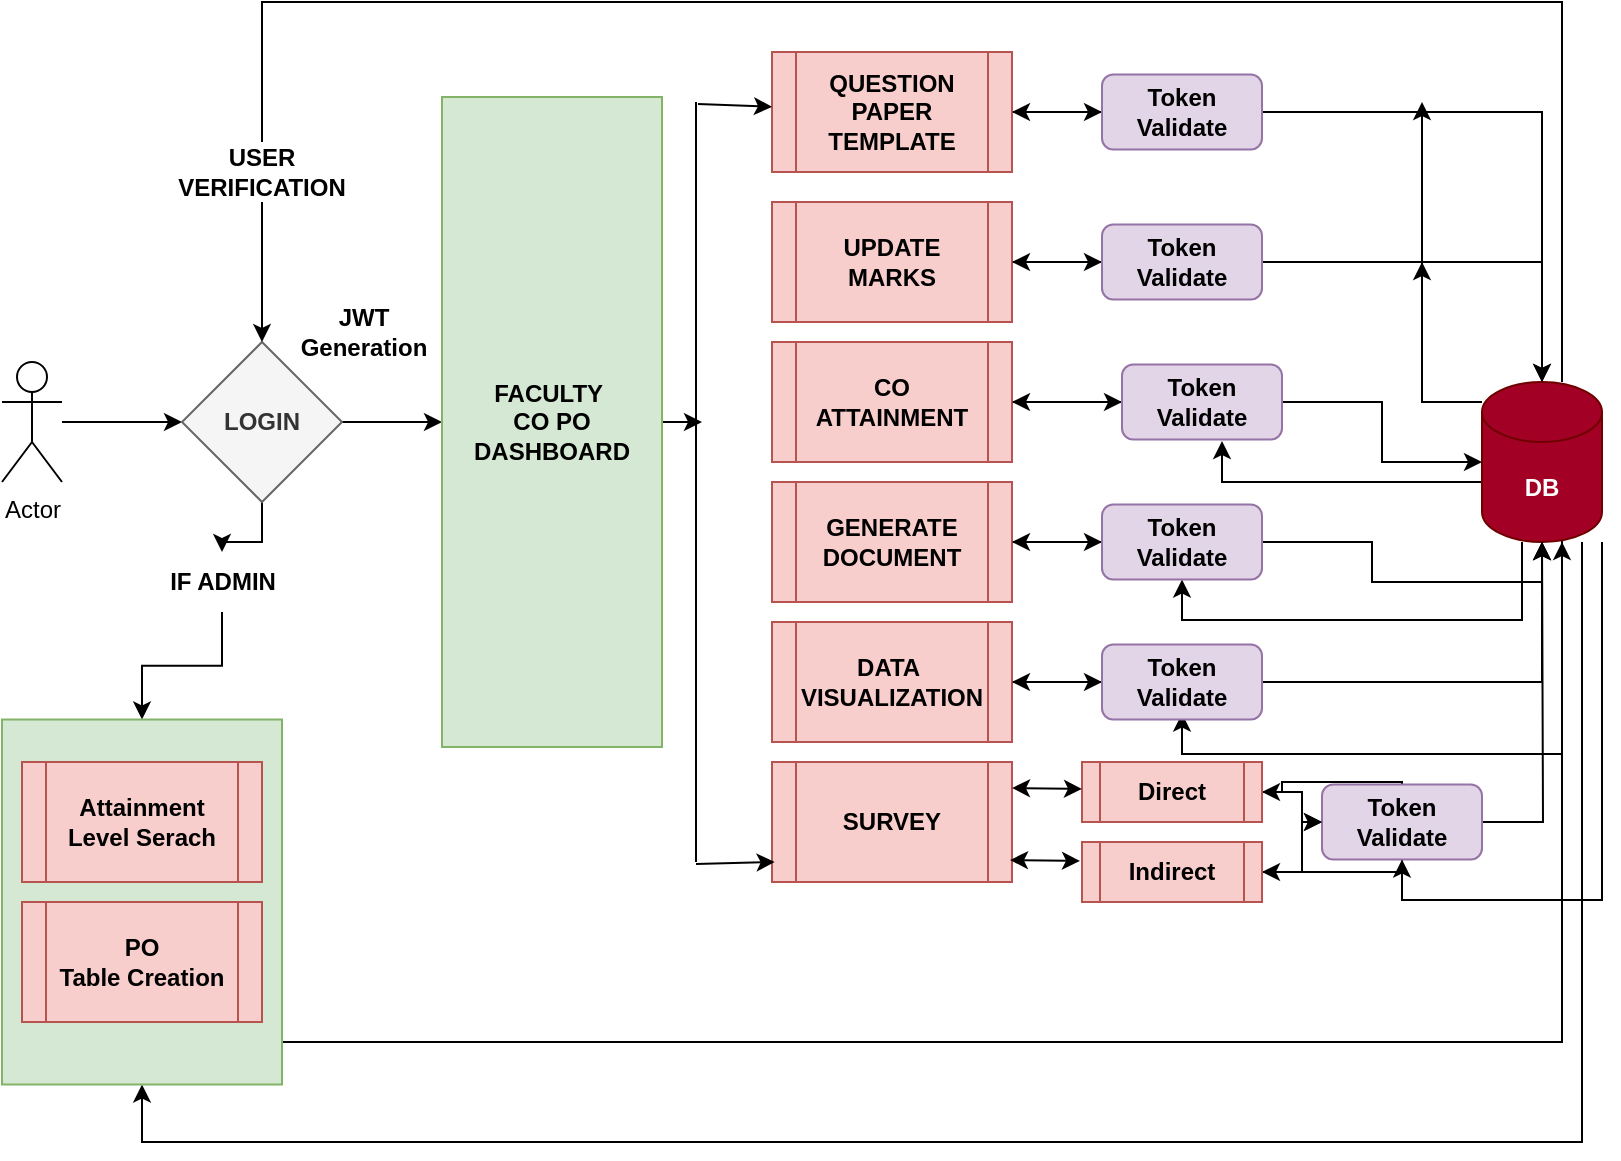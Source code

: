 <mxfile version="20.0.3" type="github">
  <diagram id="zTGjoHPZzbSaOpuhK16s" name="Page-1">
    <mxGraphModel dx="1483" dy="770" grid="1" gridSize="10" guides="1" tooltips="1" connect="1" arrows="1" fold="1" page="1" pageScale="1" pageWidth="850" pageHeight="1100" math="0" shadow="0">
      <root>
        <mxCell id="0" />
        <mxCell id="1" parent="0" />
        <mxCell id="sIiz4X2skS8JqmBv5F3K-3" value="" style="edgeStyle=orthogonalEdgeStyle;rounded=0;orthogonalLoop=1;jettySize=auto;html=1;" edge="1" parent="1" source="sIiz4X2skS8JqmBv5F3K-1" target="sIiz4X2skS8JqmBv5F3K-2">
          <mxGeometry relative="1" as="geometry" />
        </mxCell>
        <mxCell id="sIiz4X2skS8JqmBv5F3K-1" value="Actor" style="shape=umlActor;verticalLabelPosition=bottom;verticalAlign=top;html=1;outlineConnect=0;" vertex="1" parent="1">
          <mxGeometry x="40" y="210" width="30" height="60" as="geometry" />
        </mxCell>
        <mxCell id="sIiz4X2skS8JqmBv5F3K-7" value="" style="edgeStyle=orthogonalEdgeStyle;rounded=0;orthogonalLoop=1;jettySize=auto;html=1;" edge="1" parent="1" source="sIiz4X2skS8JqmBv5F3K-2" target="sIiz4X2skS8JqmBv5F3K-6">
          <mxGeometry relative="1" as="geometry" />
        </mxCell>
        <mxCell id="sIiz4X2skS8JqmBv5F3K-75" style="edgeStyle=orthogonalEdgeStyle;rounded=0;sketch=0;orthogonalLoop=1;jettySize=auto;html=1;entryX=0;entryY=0.5;entryDx=0;entryDy=0;shadow=0;startArrow=none;" edge="1" parent="1" source="sIiz4X2skS8JqmBv5F3K-76" target="sIiz4X2skS8JqmBv5F3K-74">
          <mxGeometry relative="1" as="geometry" />
        </mxCell>
        <mxCell id="sIiz4X2skS8JqmBv5F3K-78" value="" style="edgeStyle=orthogonalEdgeStyle;rounded=0;sketch=0;orthogonalLoop=1;jettySize=auto;html=1;shadow=0;" edge="1" parent="1" source="sIiz4X2skS8JqmBv5F3K-2" target="sIiz4X2skS8JqmBv5F3K-76">
          <mxGeometry relative="1" as="geometry" />
        </mxCell>
        <mxCell id="sIiz4X2skS8JqmBv5F3K-2" value="&lt;b&gt;LOGIN&lt;/b&gt;" style="rhombus;whiteSpace=wrap;html=1;fillColor=#f5f5f5;fontColor=#333333;strokeColor=#666666;" vertex="1" parent="1">
          <mxGeometry x="130" y="200" width="80" height="80" as="geometry" />
        </mxCell>
        <mxCell id="sIiz4X2skS8JqmBv5F3K-33" value="" style="edgeStyle=orthogonalEdgeStyle;rounded=0;orthogonalLoop=1;jettySize=auto;html=1;" edge="1" parent="1" source="sIiz4X2skS8JqmBv5F3K-6">
          <mxGeometry relative="1" as="geometry">
            <mxPoint x="390" y="240" as="targetPoint" />
          </mxGeometry>
        </mxCell>
        <mxCell id="sIiz4X2skS8JqmBv5F3K-6" value="&lt;div style=&quot;&quot;&gt;&lt;b style=&quot;background-color: initial;&quot;&gt;FACULTY&amp;nbsp;&lt;/b&gt;&lt;/div&gt;&lt;div style=&quot;&quot;&gt;&lt;b style=&quot;background-color: initial;&quot;&gt;CO PO&lt;/b&gt;&lt;/div&gt;&lt;b&gt;&lt;div style=&quot;&quot;&gt;&lt;b style=&quot;background-color: initial;&quot;&gt;DASHBOARD&lt;/b&gt;&lt;/div&gt;&lt;/b&gt;" style="rounded=0;whiteSpace=wrap;html=1;direction=south;align=center;fillColor=#d5e8d4;strokeColor=#82b366;" vertex="1" parent="1">
          <mxGeometry x="260" y="77.5" width="110" height="325" as="geometry" />
        </mxCell>
        <mxCell id="sIiz4X2skS8JqmBv5F3K-67" value="" style="edgeStyle=orthogonalEdgeStyle;rounded=0;sketch=0;orthogonalLoop=1;jettySize=auto;html=1;shadow=0;" edge="1" parent="1" source="sIiz4X2skS8JqmBv5F3K-8" target="sIiz4X2skS8JqmBv5F3K-39">
          <mxGeometry relative="1" as="geometry" />
        </mxCell>
        <mxCell id="sIiz4X2skS8JqmBv5F3K-8" value="&lt;b&gt;QUESTION PAPER TEMPLATE&lt;/b&gt;" style="shape=process;whiteSpace=wrap;html=1;backgroundOutline=1;fillColor=#f8cecc;strokeColor=#b85450;" vertex="1" parent="1">
          <mxGeometry x="425" y="55" width="120" height="60" as="geometry" />
        </mxCell>
        <mxCell id="sIiz4X2skS8JqmBv5F3K-68" value="" style="edgeStyle=orthogonalEdgeStyle;rounded=0;sketch=0;orthogonalLoop=1;jettySize=auto;html=1;shadow=0;" edge="1" parent="1" source="sIiz4X2skS8JqmBv5F3K-9" target="sIiz4X2skS8JqmBv5F3K-41">
          <mxGeometry relative="1" as="geometry" />
        </mxCell>
        <mxCell id="sIiz4X2skS8JqmBv5F3K-9" value="&lt;b&gt;UPDATE MARKS&lt;/b&gt;" style="shape=process;whiteSpace=wrap;html=1;backgroundOutline=1;fillColor=#f8cecc;strokeColor=#b85450;" vertex="1" parent="1">
          <mxGeometry x="425" y="130" width="120" height="60" as="geometry" />
        </mxCell>
        <mxCell id="sIiz4X2skS8JqmBv5F3K-69" value="" style="edgeStyle=orthogonalEdgeStyle;rounded=0;sketch=0;orthogonalLoop=1;jettySize=auto;html=1;shadow=0;" edge="1" parent="1" source="sIiz4X2skS8JqmBv5F3K-10" target="sIiz4X2skS8JqmBv5F3K-42">
          <mxGeometry relative="1" as="geometry" />
        </mxCell>
        <mxCell id="sIiz4X2skS8JqmBv5F3K-10" value="&lt;b&gt;CO ATTAINMENT&lt;/b&gt;" style="shape=process;whiteSpace=wrap;html=1;backgroundOutline=1;fillColor=#f8cecc;strokeColor=#b85450;" vertex="1" parent="1">
          <mxGeometry x="425" y="200" width="120" height="60" as="geometry" />
        </mxCell>
        <mxCell id="sIiz4X2skS8JqmBv5F3K-70" value="" style="edgeStyle=orthogonalEdgeStyle;rounded=0;sketch=0;orthogonalLoop=1;jettySize=auto;html=1;shadow=0;" edge="1" parent="1" source="sIiz4X2skS8JqmBv5F3K-11" target="sIiz4X2skS8JqmBv5F3K-43">
          <mxGeometry relative="1" as="geometry" />
        </mxCell>
        <mxCell id="sIiz4X2skS8JqmBv5F3K-11" value="&lt;b&gt;GENERATE DOCUMENT&lt;/b&gt;" style="shape=process;whiteSpace=wrap;html=1;backgroundOutline=1;fillColor=#f8cecc;strokeColor=#b85450;" vertex="1" parent="1">
          <mxGeometry x="425" y="270" width="120" height="60" as="geometry" />
        </mxCell>
        <mxCell id="sIiz4X2skS8JqmBv5F3K-73" style="edgeStyle=orthogonalEdgeStyle;rounded=0;sketch=0;orthogonalLoop=1;jettySize=auto;html=1;entryX=0;entryY=0.5;entryDx=0;entryDy=0;shadow=0;" edge="1" parent="1" source="sIiz4X2skS8JqmBv5F3K-12" target="sIiz4X2skS8JqmBv5F3K-44">
          <mxGeometry relative="1" as="geometry" />
        </mxCell>
        <mxCell id="sIiz4X2skS8JqmBv5F3K-12" value="&lt;b&gt;DATA&amp;nbsp;&lt;br&gt;VISUALIZATION&lt;/b&gt;" style="shape=process;whiteSpace=wrap;html=1;backgroundOutline=1;fillColor=#f8cecc;strokeColor=#b85450;" vertex="1" parent="1">
          <mxGeometry x="425" y="340" width="120" height="60" as="geometry" />
        </mxCell>
        <mxCell id="sIiz4X2skS8JqmBv5F3K-21" style="edgeStyle=orthogonalEdgeStyle;rounded=0;orthogonalLoop=1;jettySize=auto;html=1;entryX=0.5;entryY=0;entryDx=0;entryDy=0;startArrow=none;" edge="1" parent="1" source="sIiz4X2skS8JqmBv5F3K-23" target="sIiz4X2skS8JqmBv5F3K-2">
          <mxGeometry relative="1" as="geometry" />
        </mxCell>
        <mxCell id="sIiz4X2skS8JqmBv5F3K-82" style="edgeStyle=orthogonalEdgeStyle;rounded=0;sketch=0;orthogonalLoop=1;jettySize=auto;html=1;entryX=1;entryY=0.5;entryDx=0;entryDy=0;shadow=0;" edge="1" parent="1" source="sIiz4X2skS8JqmBv5F3K-20" target="sIiz4X2skS8JqmBv5F3K-74">
          <mxGeometry relative="1" as="geometry">
            <Array as="points">
              <mxPoint x="830" y="600" />
              <mxPoint x="110" y="600" />
            </Array>
          </mxGeometry>
        </mxCell>
        <mxCell id="sIiz4X2skS8JqmBv5F3K-83" style="edgeStyle=orthogonalEdgeStyle;rounded=0;sketch=0;orthogonalLoop=1;jettySize=auto;html=1;shadow=0;" edge="1" parent="1" source="sIiz4X2skS8JqmBv5F3K-20">
          <mxGeometry relative="1" as="geometry">
            <mxPoint x="750" y="80" as="targetPoint" />
            <Array as="points">
              <mxPoint x="750" y="230" />
            </Array>
          </mxGeometry>
        </mxCell>
        <mxCell id="sIiz4X2skS8JqmBv5F3K-85" style="edgeStyle=orthogonalEdgeStyle;rounded=0;sketch=0;orthogonalLoop=1;jettySize=auto;html=1;shadow=0;" edge="1" parent="1" source="sIiz4X2skS8JqmBv5F3K-20">
          <mxGeometry relative="1" as="geometry">
            <mxPoint x="750" y="160.0" as="targetPoint" />
            <Array as="points">
              <mxPoint x="750" y="230" />
            </Array>
          </mxGeometry>
        </mxCell>
        <mxCell id="sIiz4X2skS8JqmBv5F3K-86" style="edgeStyle=orthogonalEdgeStyle;rounded=0;sketch=0;orthogonalLoop=1;jettySize=auto;html=1;entryX=0.75;entryY=1;entryDx=0;entryDy=0;shadow=0;" edge="1" parent="1">
          <mxGeometry relative="1" as="geometry">
            <mxPoint x="780" y="270" as="sourcePoint" />
            <mxPoint x="650" y="249.5" as="targetPoint" />
            <Array as="points">
              <mxPoint x="650" y="270" />
            </Array>
          </mxGeometry>
        </mxCell>
        <mxCell id="sIiz4X2skS8JqmBv5F3K-87" style="edgeStyle=orthogonalEdgeStyle;rounded=0;sketch=0;orthogonalLoop=1;jettySize=auto;html=1;entryX=0.5;entryY=1;entryDx=0;entryDy=0;shadow=0;" edge="1" parent="1" source="sIiz4X2skS8JqmBv5F3K-20" target="sIiz4X2skS8JqmBv5F3K-43">
          <mxGeometry relative="1" as="geometry">
            <Array as="points">
              <mxPoint x="800" y="339" />
              <mxPoint x="630" y="339" />
            </Array>
          </mxGeometry>
        </mxCell>
        <mxCell id="sIiz4X2skS8JqmBv5F3K-88" style="edgeStyle=orthogonalEdgeStyle;rounded=0;sketch=0;orthogonalLoop=1;jettySize=auto;html=1;entryX=0.5;entryY=1;entryDx=0;entryDy=0;shadow=0;" edge="1" parent="1">
          <mxGeometry relative="1" as="geometry">
            <mxPoint x="820" y="297" as="sourcePoint" />
            <mxPoint x="630" y="385.75" as="targetPoint" />
            <Array as="points">
              <mxPoint x="820" y="406" />
              <mxPoint x="630" y="406" />
            </Array>
          </mxGeometry>
        </mxCell>
        <mxCell id="sIiz4X2skS8JqmBv5F3K-90" style="edgeStyle=orthogonalEdgeStyle;rounded=0;sketch=0;orthogonalLoop=1;jettySize=auto;html=1;entryX=0.5;entryY=1;entryDx=0;entryDy=0;shadow=0;" edge="1" parent="1" source="sIiz4X2skS8JqmBv5F3K-20" target="sIiz4X2skS8JqmBv5F3K-45">
          <mxGeometry relative="1" as="geometry">
            <Array as="points">
              <mxPoint x="840" y="479" />
              <mxPoint x="740" y="479" />
            </Array>
          </mxGeometry>
        </mxCell>
        <mxCell id="sIiz4X2skS8JqmBv5F3K-20" value="&lt;b&gt;DB&lt;/b&gt;" style="shape=cylinder3;whiteSpace=wrap;html=1;boundedLbl=1;backgroundOutline=1;size=15;fillColor=#a20025;fontColor=#ffffff;strokeColor=#6F0000;" vertex="1" parent="1">
          <mxGeometry x="780" y="220" width="60" height="80" as="geometry" />
        </mxCell>
        <mxCell id="sIiz4X2skS8JqmBv5F3K-23" value="&lt;b&gt;USER VERIFICATION&lt;/b&gt;" style="text;html=1;strokeColor=none;fillColor=none;align=center;verticalAlign=middle;whiteSpace=wrap;rounded=0;" vertex="1" parent="1">
          <mxGeometry x="140" y="100" width="60" height="30" as="geometry" />
        </mxCell>
        <mxCell id="sIiz4X2skS8JqmBv5F3K-24" value="" style="edgeStyle=orthogonalEdgeStyle;rounded=0;orthogonalLoop=1;jettySize=auto;html=1;entryX=0.5;entryY=0;entryDx=0;entryDy=0;endArrow=none;" edge="1" parent="1" source="sIiz4X2skS8JqmBv5F3K-20" target="sIiz4X2skS8JqmBv5F3K-23">
          <mxGeometry relative="1" as="geometry">
            <mxPoint x="765" y="30" as="sourcePoint" />
            <mxPoint x="170" y="200" as="targetPoint" />
            <Array as="points">
              <mxPoint x="820" y="30" />
              <mxPoint x="170" y="30" />
            </Array>
          </mxGeometry>
        </mxCell>
        <mxCell id="sIiz4X2skS8JqmBv5F3K-25" value="&lt;b&gt;JWT Generation&lt;/b&gt;" style="text;html=1;strokeColor=none;fillColor=none;align=center;verticalAlign=middle;whiteSpace=wrap;rounded=0;" vertex="1" parent="1">
          <mxGeometry x="191" y="180" width="60" height="30" as="geometry" />
        </mxCell>
        <mxCell id="sIiz4X2skS8JqmBv5F3K-26" value="&lt;b&gt;SURVEY&lt;/b&gt;" style="shape=process;whiteSpace=wrap;html=1;backgroundOutline=1;fillColor=#f8cecc;strokeColor=#b85450;" vertex="1" parent="1">
          <mxGeometry x="425" y="410" width="120" height="60" as="geometry" />
        </mxCell>
        <mxCell id="sIiz4X2skS8JqmBv5F3K-27" value="" style="endArrow=none;html=1;rounded=0;edgeStyle=orthogonalEdgeStyle;" edge="1" parent="1">
          <mxGeometry width="50" height="50" relative="1" as="geometry">
            <mxPoint x="387" y="460" as="sourcePoint" />
            <mxPoint x="387" y="80" as="targetPoint" />
          </mxGeometry>
        </mxCell>
        <mxCell id="sIiz4X2skS8JqmBv5F3K-29" value="" style="endArrow=classic;html=1;rounded=0;entryX=0.011;entryY=0.833;entryDx=0;entryDy=0;entryPerimeter=0;" edge="1" parent="1" target="sIiz4X2skS8JqmBv5F3K-26">
          <mxGeometry width="50" height="50" relative="1" as="geometry">
            <mxPoint x="387" y="461" as="sourcePoint" />
            <mxPoint x="420" y="461" as="targetPoint" />
            <Array as="points" />
          </mxGeometry>
        </mxCell>
        <mxCell id="sIiz4X2skS8JqmBv5F3K-30" value="" style="endArrow=classic;html=1;rounded=0;entryX=0;entryY=0.457;entryDx=0;entryDy=0;entryPerimeter=0;" edge="1" parent="1" target="sIiz4X2skS8JqmBv5F3K-8">
          <mxGeometry width="50" height="50" relative="1" as="geometry">
            <mxPoint x="388" y="81" as="sourcePoint" />
            <mxPoint x="420" y="81" as="targetPoint" />
            <Array as="points" />
          </mxGeometry>
        </mxCell>
        <mxCell id="sIiz4X2skS8JqmBv5F3K-59" style="edgeStyle=orthogonalEdgeStyle;rounded=0;sketch=0;orthogonalLoop=1;jettySize=auto;html=1;shadow=0;" edge="1" parent="1" source="sIiz4X2skS8JqmBv5F3K-39" target="sIiz4X2skS8JqmBv5F3K-20">
          <mxGeometry relative="1" as="geometry" />
        </mxCell>
        <mxCell id="sIiz4X2skS8JqmBv5F3K-91" value="" style="edgeStyle=orthogonalEdgeStyle;rounded=0;sketch=0;orthogonalLoop=1;jettySize=auto;html=1;shadow=0;" edge="1" parent="1" source="sIiz4X2skS8JqmBv5F3K-39" target="sIiz4X2skS8JqmBv5F3K-8">
          <mxGeometry relative="1" as="geometry" />
        </mxCell>
        <mxCell id="sIiz4X2skS8JqmBv5F3K-39" value="&lt;b&gt;Token&lt;br&gt;Validate&lt;/b&gt;" style="rounded=1;whiteSpace=wrap;html=1;align=center;fillColor=#e1d5e7;strokeColor=#9673a6;" vertex="1" parent="1">
          <mxGeometry x="590" y="66.25" width="80" height="37.5" as="geometry" />
        </mxCell>
        <mxCell id="sIiz4X2skS8JqmBv5F3K-60" style="edgeStyle=orthogonalEdgeStyle;rounded=0;sketch=0;orthogonalLoop=1;jettySize=auto;html=1;shadow=0;" edge="1" parent="1" source="sIiz4X2skS8JqmBv5F3K-41" target="sIiz4X2skS8JqmBv5F3K-20">
          <mxGeometry relative="1" as="geometry" />
        </mxCell>
        <mxCell id="sIiz4X2skS8JqmBv5F3K-97" style="edgeStyle=orthogonalEdgeStyle;rounded=0;sketch=0;orthogonalLoop=1;jettySize=auto;html=1;entryX=1;entryY=0.5;entryDx=0;entryDy=0;shadow=0;" edge="1" parent="1" source="sIiz4X2skS8JqmBv5F3K-41" target="sIiz4X2skS8JqmBv5F3K-9">
          <mxGeometry relative="1" as="geometry" />
        </mxCell>
        <mxCell id="sIiz4X2skS8JqmBv5F3K-41" value="&lt;b&gt;Token&lt;br&gt;Validate&lt;/b&gt;" style="rounded=1;whiteSpace=wrap;html=1;align=center;fillColor=#e1d5e7;strokeColor=#9673a6;" vertex="1" parent="1">
          <mxGeometry x="590" y="141.25" width="80" height="37.5" as="geometry" />
        </mxCell>
        <mxCell id="sIiz4X2skS8JqmBv5F3K-61" style="edgeStyle=orthogonalEdgeStyle;rounded=0;sketch=0;orthogonalLoop=1;jettySize=auto;html=1;shadow=0;" edge="1" parent="1" source="sIiz4X2skS8JqmBv5F3K-42" target="sIiz4X2skS8JqmBv5F3K-20">
          <mxGeometry relative="1" as="geometry" />
        </mxCell>
        <mxCell id="sIiz4X2skS8JqmBv5F3K-95" style="edgeStyle=orthogonalEdgeStyle;rounded=0;sketch=0;orthogonalLoop=1;jettySize=auto;html=1;shadow=0;" edge="1" parent="1" source="sIiz4X2skS8JqmBv5F3K-42" target="sIiz4X2skS8JqmBv5F3K-10">
          <mxGeometry relative="1" as="geometry" />
        </mxCell>
        <mxCell id="sIiz4X2skS8JqmBv5F3K-42" value="&lt;b&gt;Token&lt;br&gt;Validate&lt;/b&gt;" style="rounded=1;whiteSpace=wrap;html=1;align=center;fillColor=#e1d5e7;strokeColor=#9673a6;" vertex="1" parent="1">
          <mxGeometry x="600" y="211.25" width="80" height="37.5" as="geometry" />
        </mxCell>
        <mxCell id="sIiz4X2skS8JqmBv5F3K-62" style="edgeStyle=orthogonalEdgeStyle;rounded=0;sketch=0;orthogonalLoop=1;jettySize=auto;html=1;exitX=1;exitY=0.5;exitDx=0;exitDy=0;entryX=0.5;entryY=1;entryDx=0;entryDy=0;entryPerimeter=0;shadow=0;" edge="1" parent="1" source="sIiz4X2skS8JqmBv5F3K-43" target="sIiz4X2skS8JqmBv5F3K-20">
          <mxGeometry relative="1" as="geometry" />
        </mxCell>
        <mxCell id="sIiz4X2skS8JqmBv5F3K-98" style="edgeStyle=orthogonalEdgeStyle;rounded=0;sketch=0;orthogonalLoop=1;jettySize=auto;html=1;entryX=1;entryY=0.5;entryDx=0;entryDy=0;shadow=0;" edge="1" parent="1" source="sIiz4X2skS8JqmBv5F3K-43" target="sIiz4X2skS8JqmBv5F3K-11">
          <mxGeometry relative="1" as="geometry" />
        </mxCell>
        <mxCell id="sIiz4X2skS8JqmBv5F3K-43" value="&lt;b&gt;Token&lt;br&gt;Validate&lt;/b&gt;" style="rounded=1;whiteSpace=wrap;html=1;align=center;fillColor=#e1d5e7;strokeColor=#9673a6;" vertex="1" parent="1">
          <mxGeometry x="590" y="281.25" width="80" height="37.5" as="geometry" />
        </mxCell>
        <mxCell id="sIiz4X2skS8JqmBv5F3K-63" style="edgeStyle=orthogonalEdgeStyle;rounded=0;sketch=0;orthogonalLoop=1;jettySize=auto;html=1;entryX=0.5;entryY=1;entryDx=0;entryDy=0;entryPerimeter=0;shadow=0;" edge="1" parent="1" source="sIiz4X2skS8JqmBv5F3K-44" target="sIiz4X2skS8JqmBv5F3K-20">
          <mxGeometry relative="1" as="geometry" />
        </mxCell>
        <mxCell id="sIiz4X2skS8JqmBv5F3K-99" style="edgeStyle=orthogonalEdgeStyle;rounded=0;sketch=0;orthogonalLoop=1;jettySize=auto;html=1;shadow=0;" edge="1" parent="1" source="sIiz4X2skS8JqmBv5F3K-44" target="sIiz4X2skS8JqmBv5F3K-12">
          <mxGeometry relative="1" as="geometry" />
        </mxCell>
        <mxCell id="sIiz4X2skS8JqmBv5F3K-44" value="&lt;b&gt;Token&lt;br&gt;Validate&lt;/b&gt;" style="rounded=1;whiteSpace=wrap;html=1;align=center;fillColor=#e1d5e7;strokeColor=#9673a6;" vertex="1" parent="1">
          <mxGeometry x="590" y="351.25" width="80" height="37.5" as="geometry" />
        </mxCell>
        <mxCell id="sIiz4X2skS8JqmBv5F3K-66" style="edgeStyle=orthogonalEdgeStyle;rounded=0;sketch=0;orthogonalLoop=1;jettySize=auto;html=1;shadow=0;" edge="1" parent="1" source="sIiz4X2skS8JqmBv5F3K-45">
          <mxGeometry relative="1" as="geometry">
            <mxPoint x="810" y="300" as="targetPoint" />
          </mxGeometry>
        </mxCell>
        <mxCell id="sIiz4X2skS8JqmBv5F3K-106" style="edgeStyle=orthogonalEdgeStyle;rounded=0;sketch=0;orthogonalLoop=1;jettySize=auto;html=1;entryX=1;entryY=0.5;entryDx=0;entryDy=0;shadow=0;" edge="1" parent="1" source="sIiz4X2skS8JqmBv5F3K-45" target="sIiz4X2skS8JqmBv5F3K-48">
          <mxGeometry relative="1" as="geometry">
            <Array as="points">
              <mxPoint x="740" y="465" />
            </Array>
          </mxGeometry>
        </mxCell>
        <mxCell id="sIiz4X2skS8JqmBv5F3K-107" style="edgeStyle=orthogonalEdgeStyle;rounded=0;sketch=0;orthogonalLoop=1;jettySize=auto;html=1;entryX=1;entryY=0.5;entryDx=0;entryDy=0;shadow=0;" edge="1" parent="1" source="sIiz4X2skS8JqmBv5F3K-45" target="sIiz4X2skS8JqmBv5F3K-47">
          <mxGeometry relative="1" as="geometry">
            <Array as="points">
              <mxPoint x="740" y="420" />
              <mxPoint x="680" y="420" />
              <mxPoint x="680" y="425" />
            </Array>
          </mxGeometry>
        </mxCell>
        <mxCell id="sIiz4X2skS8JqmBv5F3K-45" value="&lt;b&gt;Token&lt;br&gt;Validate&lt;/b&gt;" style="rounded=1;whiteSpace=wrap;html=1;align=center;fillColor=#e1d5e7;strokeColor=#9673a6;" vertex="1" parent="1">
          <mxGeometry x="700" y="421.25" width="80" height="37.5" as="geometry" />
        </mxCell>
        <mxCell id="sIiz4X2skS8JqmBv5F3K-104" style="edgeStyle=orthogonalEdgeStyle;rounded=0;sketch=0;orthogonalLoop=1;jettySize=auto;html=1;entryX=0;entryY=0.5;entryDx=0;entryDy=0;shadow=0;" edge="1" parent="1" source="sIiz4X2skS8JqmBv5F3K-47" target="sIiz4X2skS8JqmBv5F3K-45">
          <mxGeometry relative="1" as="geometry" />
        </mxCell>
        <mxCell id="sIiz4X2skS8JqmBv5F3K-47" value="&lt;b&gt;Direct&lt;/b&gt;" style="shape=process;whiteSpace=wrap;html=1;backgroundOutline=1;fillColor=#f8cecc;strokeColor=#b85450;" vertex="1" parent="1">
          <mxGeometry x="580" y="410" width="90" height="30" as="geometry" />
        </mxCell>
        <mxCell id="sIiz4X2skS8JqmBv5F3K-105" style="edgeStyle=orthogonalEdgeStyle;rounded=0;sketch=0;orthogonalLoop=1;jettySize=auto;html=1;entryX=0;entryY=0.5;entryDx=0;entryDy=0;shadow=0;" edge="1" parent="1" source="sIiz4X2skS8JqmBv5F3K-48" target="sIiz4X2skS8JqmBv5F3K-45">
          <mxGeometry relative="1" as="geometry" />
        </mxCell>
        <mxCell id="sIiz4X2skS8JqmBv5F3K-48" value="&lt;b&gt;Indirect&lt;/b&gt;" style="shape=process;whiteSpace=wrap;html=1;backgroundOutline=1;fillColor=#f8cecc;strokeColor=#b85450;" vertex="1" parent="1">
          <mxGeometry x="580" y="450" width="90" height="30" as="geometry" />
        </mxCell>
        <mxCell id="sIiz4X2skS8JqmBv5F3K-81" style="edgeStyle=orthogonalEdgeStyle;rounded=0;sketch=0;orthogonalLoop=1;jettySize=auto;html=1;shadow=0;" edge="1" parent="1" source="sIiz4X2skS8JqmBv5F3K-74" target="sIiz4X2skS8JqmBv5F3K-20">
          <mxGeometry relative="1" as="geometry">
            <Array as="points">
              <mxPoint x="820" y="550" />
            </Array>
          </mxGeometry>
        </mxCell>
        <mxCell id="sIiz4X2skS8JqmBv5F3K-74" value="" style="rounded=0;whiteSpace=wrap;html=1;direction=south;fillColor=#d5e8d4;strokeColor=#82b366;" vertex="1" parent="1">
          <mxGeometry x="40" y="388.75" width="140" height="182.5" as="geometry" />
        </mxCell>
        <mxCell id="sIiz4X2skS8JqmBv5F3K-76" value="&lt;b&gt;IF ADMIN&lt;/b&gt;" style="text;html=1;align=center;verticalAlign=middle;resizable=0;points=[];autosize=1;strokeColor=none;fillColor=none;" vertex="1" parent="1">
          <mxGeometry x="110" y="305" width="80" height="30" as="geometry" />
        </mxCell>
        <mxCell id="sIiz4X2skS8JqmBv5F3K-79" value="&lt;b&gt;Attainment Level Serach&lt;/b&gt;" style="shape=process;whiteSpace=wrap;html=1;backgroundOutline=1;fillColor=#f8cecc;strokeColor=#b85450;" vertex="1" parent="1">
          <mxGeometry x="50" y="410" width="120" height="60" as="geometry" />
        </mxCell>
        <mxCell id="sIiz4X2skS8JqmBv5F3K-80" value="&lt;b&gt;PO&lt;br&gt;Table Creation&lt;/b&gt;" style="shape=process;whiteSpace=wrap;html=1;backgroundOutline=1;fillColor=#f8cecc;strokeColor=#b85450;" vertex="1" parent="1">
          <mxGeometry x="50" y="480" width="120" height="60" as="geometry" />
        </mxCell>
        <mxCell id="sIiz4X2skS8JqmBv5F3K-100" value="" style="endArrow=classic;startArrow=classic;html=1;rounded=0;shadow=0;sketch=0;entryX=0;entryY=0.75;entryDx=0;entryDy=0;" edge="1" parent="1">
          <mxGeometry width="50" height="50" relative="1" as="geometry">
            <mxPoint x="545" y="423" as="sourcePoint" />
            <mxPoint x="580" y="423.5" as="targetPoint" />
            <Array as="points" />
          </mxGeometry>
        </mxCell>
        <mxCell id="sIiz4X2skS8JqmBv5F3K-101" value="" style="endArrow=classic;startArrow=classic;html=1;rounded=0;shadow=0;sketch=0;entryX=0;entryY=0.75;entryDx=0;entryDy=0;" edge="1" parent="1">
          <mxGeometry width="50" height="50" relative="1" as="geometry">
            <mxPoint x="544" y="459" as="sourcePoint" />
            <mxPoint x="579" y="459.5" as="targetPoint" />
            <Array as="points" />
          </mxGeometry>
        </mxCell>
      </root>
    </mxGraphModel>
  </diagram>
</mxfile>
